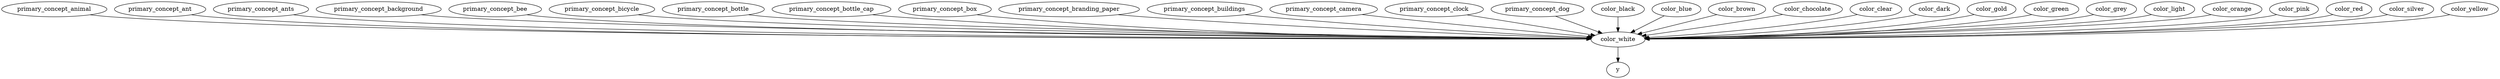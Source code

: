strict digraph  {
color_white;
y;
primary_concept_animal;
primary_concept_ant;
primary_concept_ants;
primary_concept_background;
primary_concept_bee;
primary_concept_bicycle;
primary_concept_bottle;
primary_concept_bottle_cap;
primary_concept_box;
primary_concept_branding_paper;
primary_concept_buildings;
primary_concept_camera;
primary_concept_clock;
primary_concept_dog;
color_black;
color_blue;
color_brown;
color_chocolate;
color_clear;
color_dark;
color_gold;
color_green;
color_grey;
color_light;
color_orange;
color_pink;
color_red;
color_silver;
color_yellow;
color_white -> y;
primary_concept_animal -> color_white;
primary_concept_ant -> color_white;
primary_concept_ants -> color_white;
primary_concept_background -> color_white;
primary_concept_bee -> color_white;
primary_concept_bicycle -> color_white;
primary_concept_bottle -> color_white;
primary_concept_bottle_cap -> color_white;
primary_concept_box -> color_white;
primary_concept_branding_paper -> color_white;
primary_concept_buildings -> color_white;
primary_concept_camera -> color_white;
primary_concept_clock -> color_white;
primary_concept_dog -> color_white;
color_black -> color_white;
color_blue -> color_white;
color_brown -> color_white;
color_chocolate -> color_white;
color_clear -> color_white;
color_dark -> color_white;
color_gold -> color_white;
color_green -> color_white;
color_grey -> color_white;
color_light -> color_white;
color_orange -> color_white;
color_pink -> color_white;
color_red -> color_white;
color_silver -> color_white;
color_yellow -> color_white;
}
